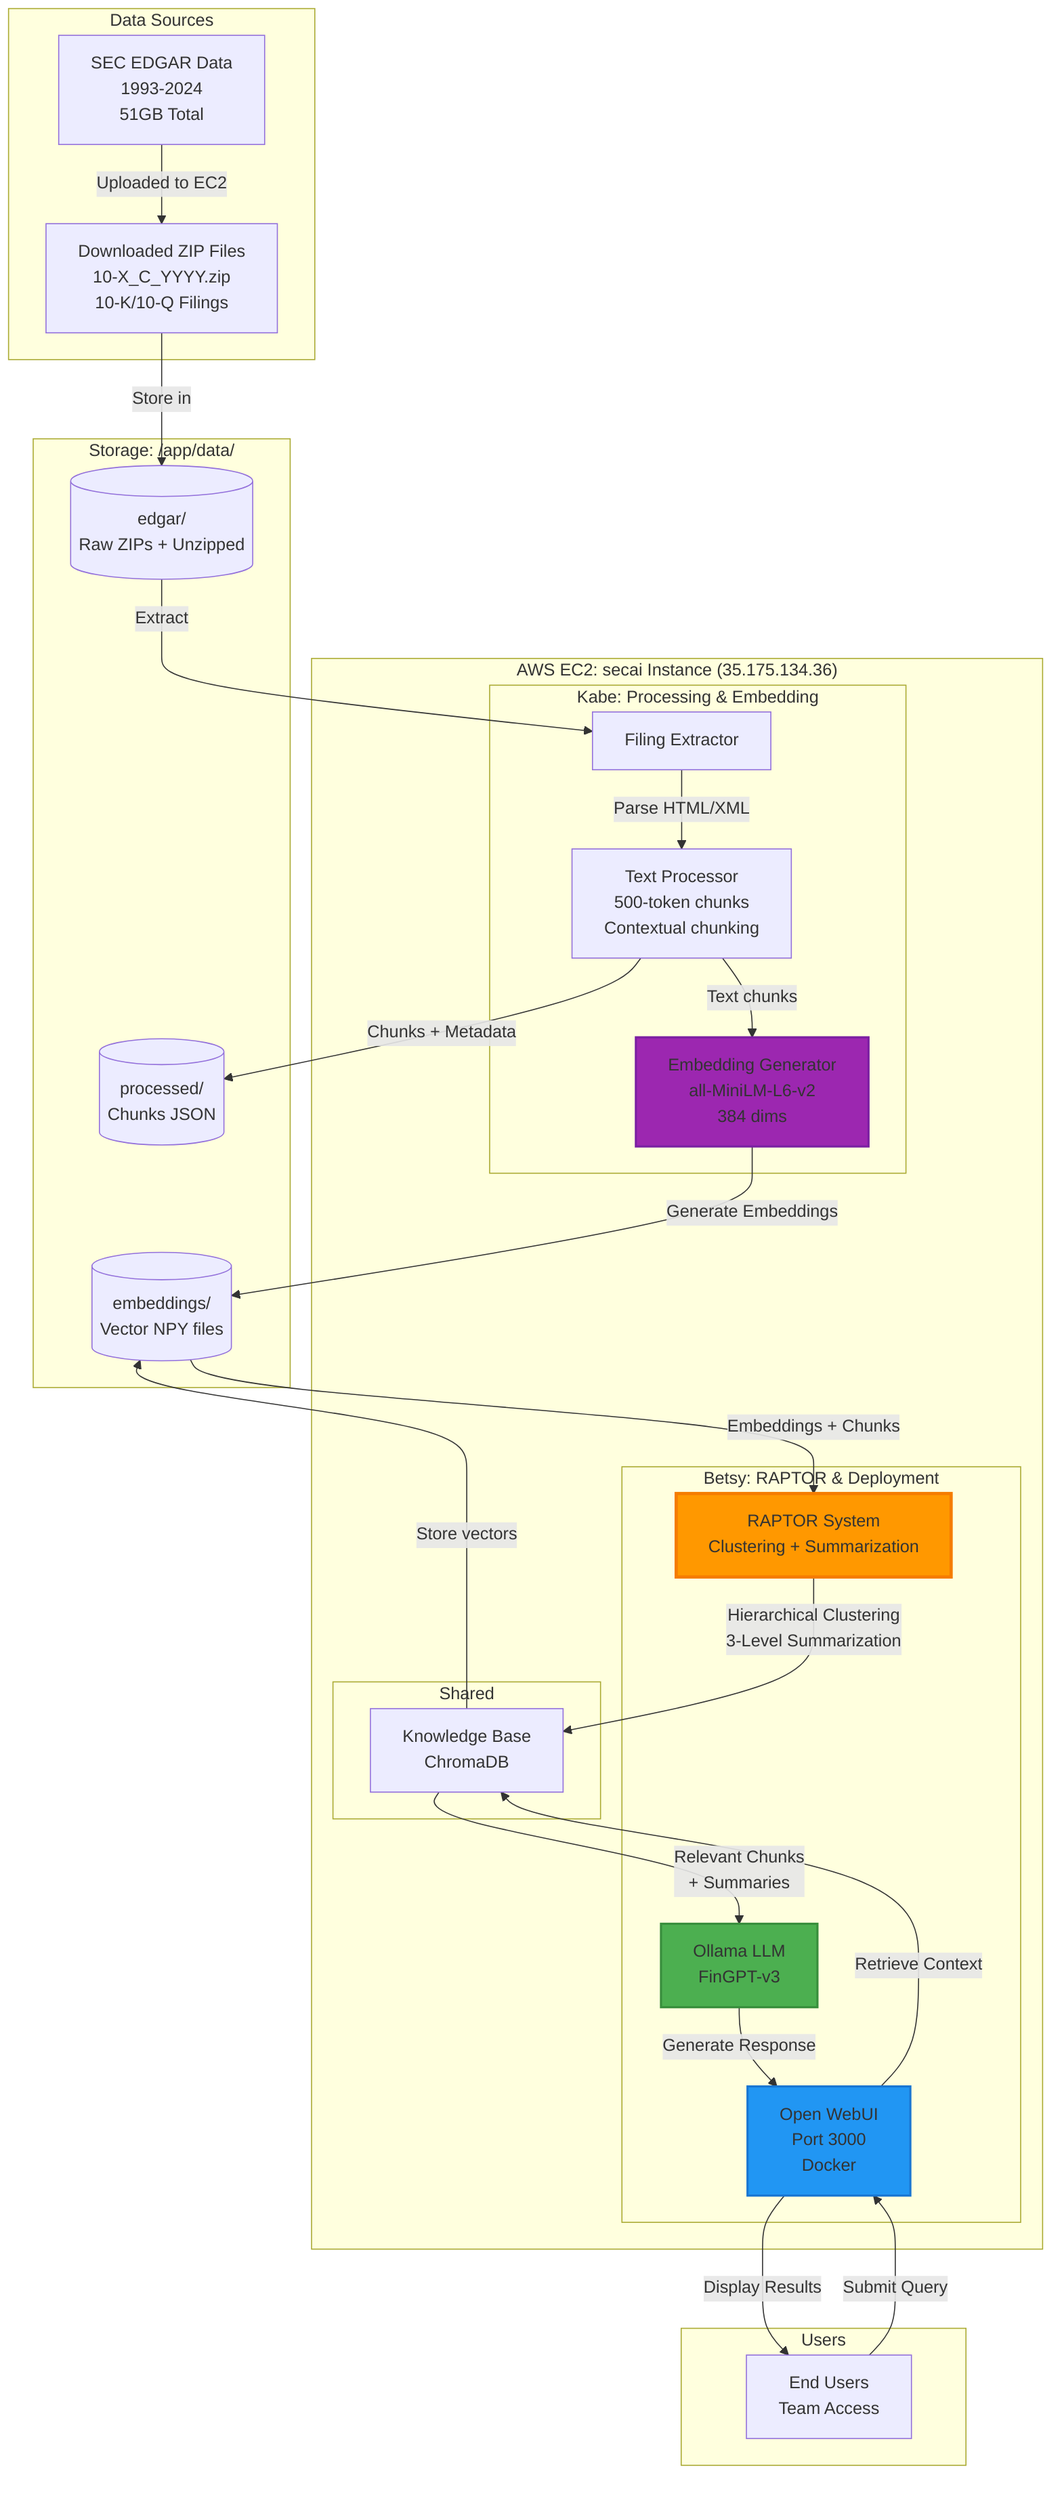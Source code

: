graph TB
    subgraph "Data Sources"
        A[SEC EDGAR Data<br/>1993-2024<br/>51GB Total]
        B[Downloaded ZIP Files<br/>10-X_C_YYYY.zip<br/>10-K/10-Q Filings]
    end

    subgraph "AWS EC2: secai Instance (35.175.134.36)"
        subgraph "Kabe: Processing & Embedding"
            C[Filing Extractor]
            D[Text Processor<br/>500-token chunks<br/>Contextual chunking]
            F[Embedding Generator<br/>all-MiniLM-L6-v2<br/>384 dims]
        end

        subgraph "Betsy: RAPTOR & Deployment"
            E[RAPTOR System<br/>Clustering + Summarization]
            H[Ollama LLM<br/>FinGPT-v3]
            I[Open WebUI<br/>Port 3000<br/>Docker]
        end

        subgraph "Shared"
            G[Knowledge Base<br/>ChromaDB]
        end
    end

    subgraph "Storage: /app/data/"
        J[(edgar/<br/>Raw ZIPs + Unzipped)]
        K[(processed/<br/>Chunks JSON)]
        M[(embeddings/<br/>Vector NPY files)]
    end

    subgraph "Users"
        L[End Users<br/>Team Access]
    end

    A -->|Uploaded to EC2| B
    B -->|Store in| J
    J -->|Extract| C
    C -->|Parse HTML/XML| D
    D -->|Chunks + Metadata| K
    D -->|Text chunks| F
    F -->|Generate Embeddings| M
    M -->|Embeddings + Chunks| E
    E -->|Hierarchical Clustering<br/>3-Level Summarization| G
    G -->|Store vectors| M

    L -->|Submit Query| I
    I -->|Retrieve Context| G
    G -->|Relevant Chunks<br/>+ Summaries| H
    H -->|Generate Response| I
    I -->|Display Results| L

    style E fill:#ff9800,stroke:#f57c00,stroke-width:3px
    style H fill:#4caf50,stroke:#388e3c,stroke-width:2px
    style I fill:#2196f3,stroke:#1976d2,stroke-width:2px
    style F fill:#9c27b0,stroke:#7b1fa2,stroke-width:2px
